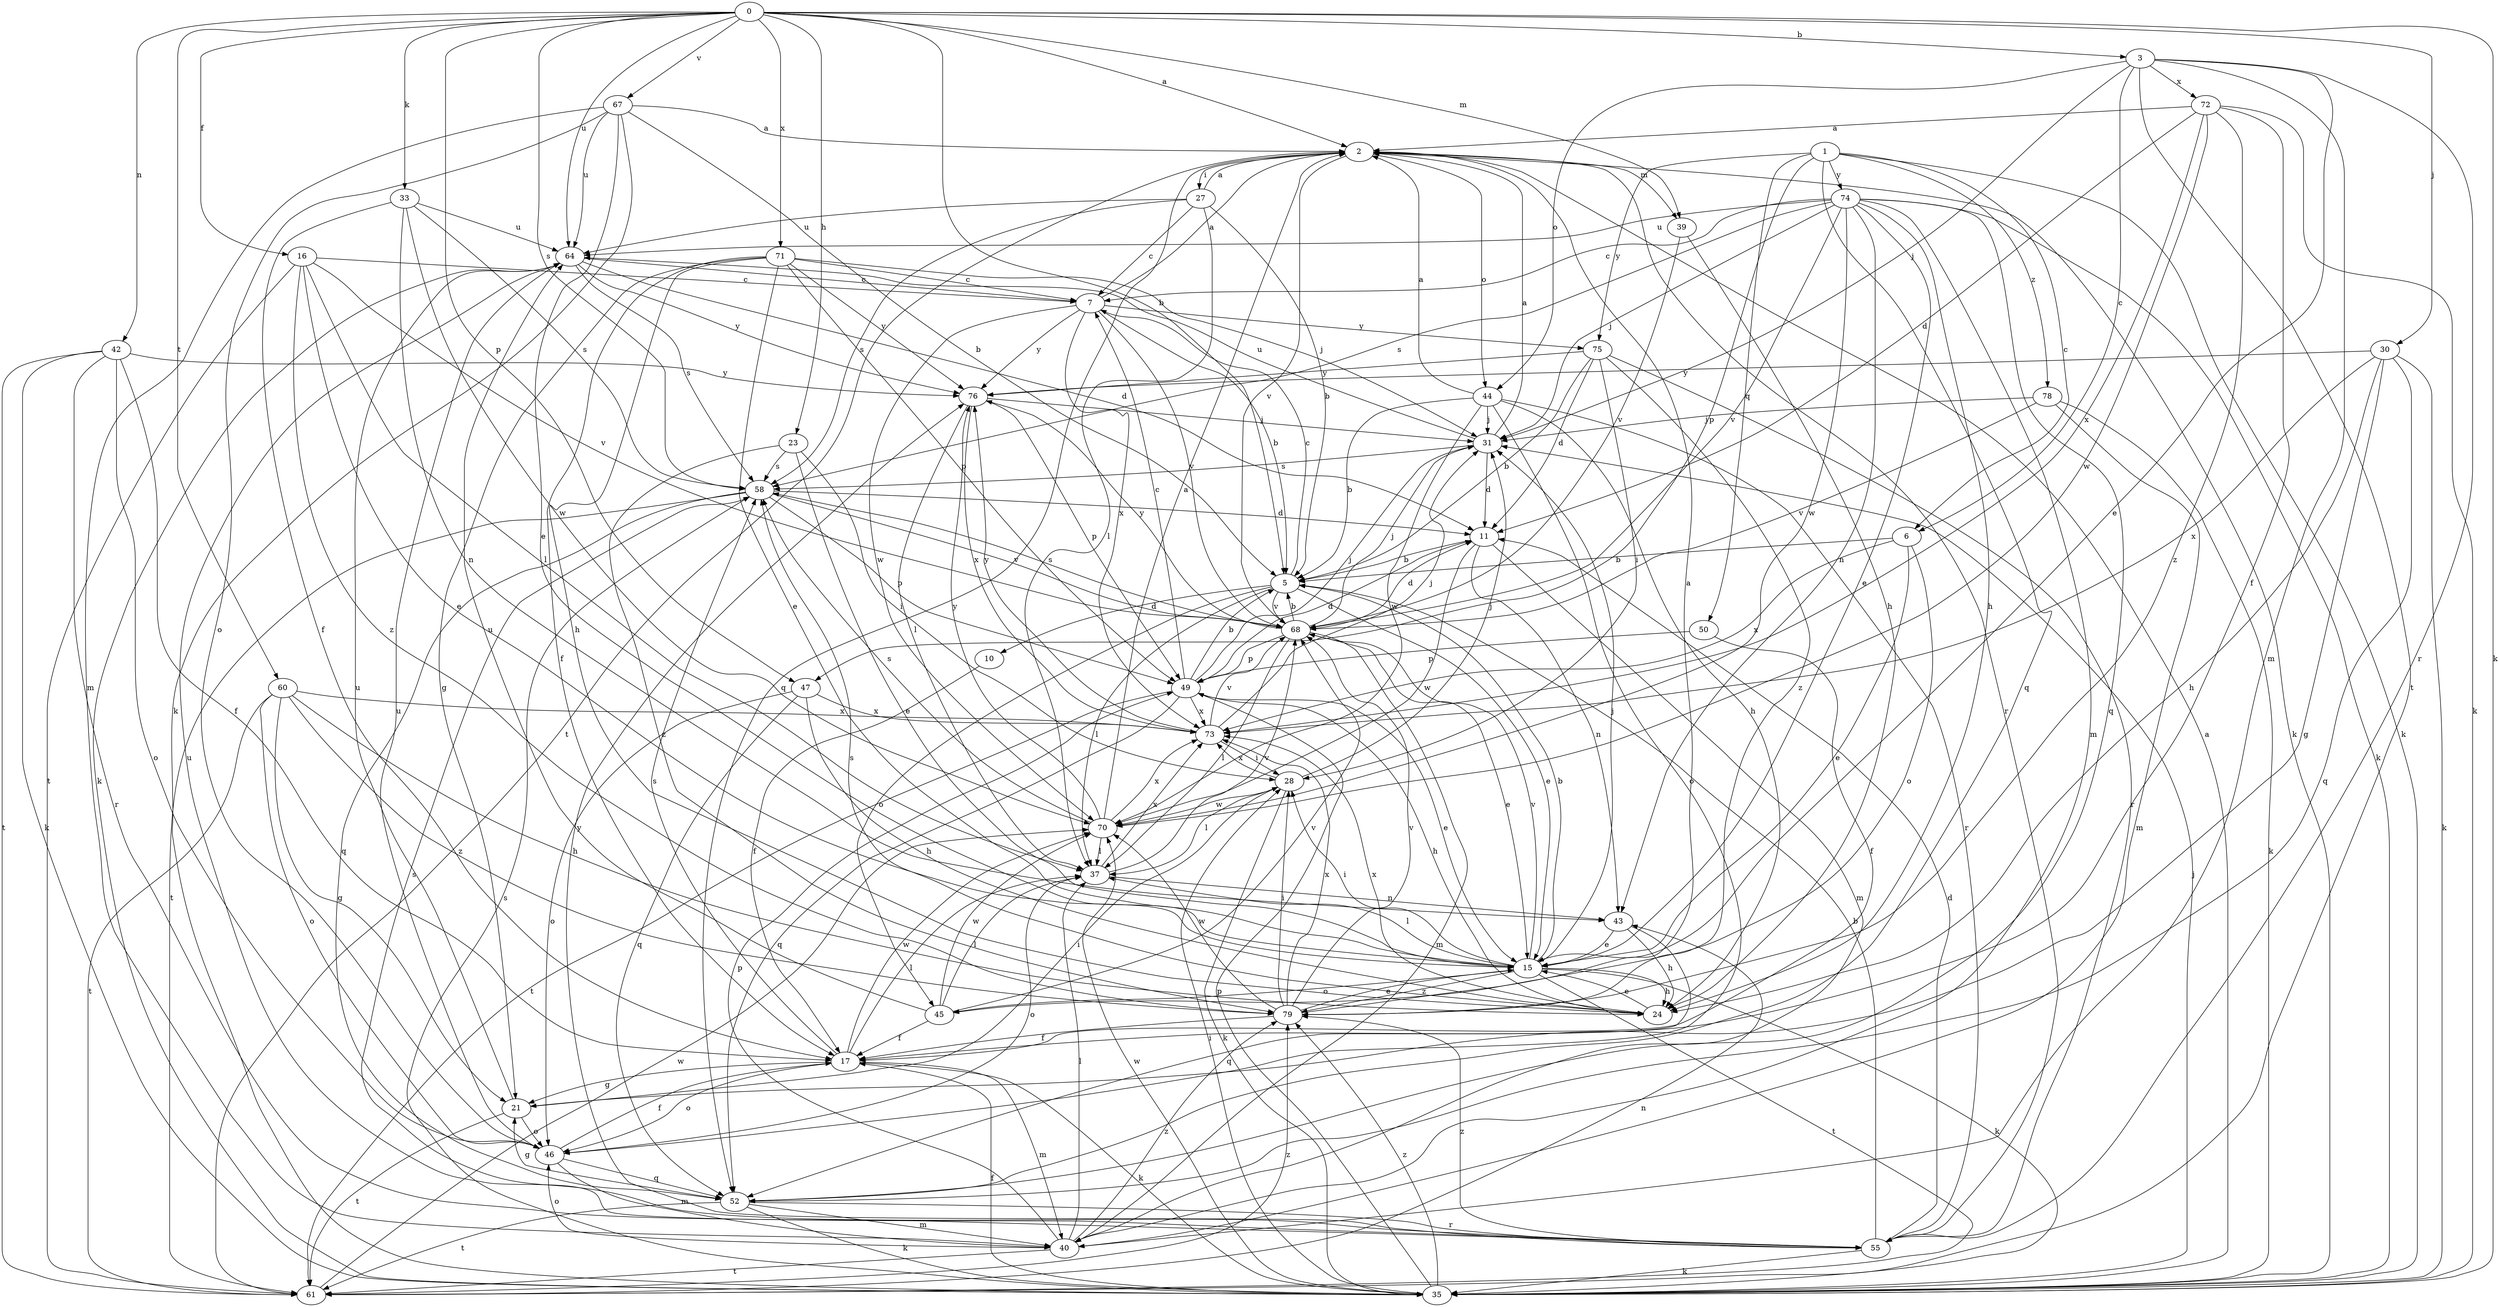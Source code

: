 strict digraph  {
0;
1;
2;
3;
5;
6;
7;
10;
11;
15;
16;
17;
21;
23;
24;
27;
28;
30;
31;
33;
35;
37;
39;
40;
42;
43;
44;
45;
46;
47;
49;
50;
52;
55;
58;
60;
61;
64;
67;
68;
70;
71;
72;
73;
74;
75;
76;
78;
79;
0 -> 2  [label=a];
0 -> 3  [label=b];
0 -> 5  [label=b];
0 -> 16  [label=f];
0 -> 23  [label=h];
0 -> 30  [label=j];
0 -> 33  [label=k];
0 -> 35  [label=k];
0 -> 39  [label=m];
0 -> 42  [label=n];
0 -> 47  [label=p];
0 -> 58  [label=s];
0 -> 60  [label=t];
0 -> 64  [label=u];
0 -> 67  [label=v];
0 -> 71  [label=x];
1 -> 6  [label=c];
1 -> 35  [label=k];
1 -> 47  [label=p];
1 -> 50  [label=q];
1 -> 52  [label=q];
1 -> 74  [label=y];
1 -> 75  [label=y];
1 -> 78  [label=z];
2 -> 27  [label=i];
2 -> 35  [label=k];
2 -> 39  [label=m];
2 -> 44  [label=o];
2 -> 52  [label=q];
2 -> 55  [label=r];
2 -> 61  [label=t];
2 -> 68  [label=v];
3 -> 6  [label=c];
3 -> 15  [label=e];
3 -> 31  [label=j];
3 -> 40  [label=m];
3 -> 44  [label=o];
3 -> 55  [label=r];
3 -> 61  [label=t];
3 -> 72  [label=x];
5 -> 7  [label=c];
5 -> 10  [label=d];
5 -> 15  [label=e];
5 -> 37  [label=l];
5 -> 45  [label=o];
5 -> 68  [label=v];
6 -> 5  [label=b];
6 -> 15  [label=e];
6 -> 45  [label=o];
6 -> 73  [label=x];
7 -> 2  [label=a];
7 -> 5  [label=b];
7 -> 68  [label=v];
7 -> 70  [label=w];
7 -> 73  [label=x];
7 -> 75  [label=y];
7 -> 76  [label=y];
10 -> 17  [label=f];
11 -> 5  [label=b];
11 -> 40  [label=m];
11 -> 43  [label=n];
11 -> 70  [label=w];
15 -> 5  [label=b];
15 -> 24  [label=h];
15 -> 28  [label=i];
15 -> 31  [label=j];
15 -> 35  [label=k];
15 -> 37  [label=l];
15 -> 45  [label=o];
15 -> 61  [label=t];
15 -> 68  [label=v];
15 -> 79  [label=z];
16 -> 7  [label=c];
16 -> 15  [label=e];
16 -> 37  [label=l];
16 -> 61  [label=t];
16 -> 68  [label=v];
16 -> 79  [label=z];
17 -> 21  [label=g];
17 -> 35  [label=k];
17 -> 37  [label=l];
17 -> 40  [label=m];
17 -> 46  [label=o];
17 -> 58  [label=s];
17 -> 70  [label=w];
21 -> 28  [label=i];
21 -> 46  [label=o];
21 -> 61  [label=t];
21 -> 64  [label=u];
23 -> 15  [label=e];
23 -> 28  [label=i];
23 -> 58  [label=s];
23 -> 79  [label=z];
24 -> 15  [label=e];
24 -> 58  [label=s];
24 -> 73  [label=x];
27 -> 2  [label=a];
27 -> 5  [label=b];
27 -> 7  [label=c];
27 -> 37  [label=l];
27 -> 58  [label=s];
27 -> 64  [label=u];
28 -> 31  [label=j];
28 -> 35  [label=k];
28 -> 37  [label=l];
28 -> 70  [label=w];
28 -> 73  [label=x];
30 -> 21  [label=g];
30 -> 24  [label=h];
30 -> 35  [label=k];
30 -> 52  [label=q];
30 -> 73  [label=x];
30 -> 76  [label=y];
31 -> 2  [label=a];
31 -> 11  [label=d];
31 -> 58  [label=s];
31 -> 64  [label=u];
33 -> 17  [label=f];
33 -> 43  [label=n];
33 -> 58  [label=s];
33 -> 64  [label=u];
33 -> 70  [label=w];
35 -> 2  [label=a];
35 -> 17  [label=f];
35 -> 28  [label=i];
35 -> 31  [label=j];
35 -> 49  [label=p];
35 -> 58  [label=s];
35 -> 70  [label=w];
35 -> 79  [label=z];
37 -> 43  [label=n];
37 -> 46  [label=o];
37 -> 68  [label=v];
37 -> 73  [label=x];
39 -> 24  [label=h];
39 -> 68  [label=v];
40 -> 37  [label=l];
40 -> 46  [label=o];
40 -> 49  [label=p];
40 -> 61  [label=t];
40 -> 79  [label=z];
42 -> 17  [label=f];
42 -> 35  [label=k];
42 -> 46  [label=o];
42 -> 55  [label=r];
42 -> 61  [label=t];
42 -> 76  [label=y];
43 -> 15  [label=e];
43 -> 24  [label=h];
43 -> 52  [label=q];
44 -> 2  [label=a];
44 -> 5  [label=b];
44 -> 24  [label=h];
44 -> 31  [label=j];
44 -> 46  [label=o];
44 -> 55  [label=r];
44 -> 70  [label=w];
45 -> 17  [label=f];
45 -> 37  [label=l];
45 -> 64  [label=u];
45 -> 68  [label=v];
45 -> 70  [label=w];
46 -> 17  [label=f];
46 -> 40  [label=m];
46 -> 52  [label=q];
46 -> 64  [label=u];
47 -> 24  [label=h];
47 -> 46  [label=o];
47 -> 52  [label=q];
47 -> 73  [label=x];
49 -> 5  [label=b];
49 -> 7  [label=c];
49 -> 11  [label=d];
49 -> 15  [label=e];
49 -> 24  [label=h];
49 -> 31  [label=j];
49 -> 52  [label=q];
49 -> 61  [label=t];
49 -> 73  [label=x];
50 -> 17  [label=f];
50 -> 49  [label=p];
52 -> 21  [label=g];
52 -> 35  [label=k];
52 -> 40  [label=m];
52 -> 55  [label=r];
52 -> 61  [label=t];
55 -> 5  [label=b];
55 -> 11  [label=d];
55 -> 35  [label=k];
55 -> 58  [label=s];
55 -> 64  [label=u];
55 -> 76  [label=y];
55 -> 79  [label=z];
58 -> 11  [label=d];
58 -> 49  [label=p];
58 -> 52  [label=q];
58 -> 61  [label=t];
58 -> 68  [label=v];
60 -> 21  [label=g];
60 -> 24  [label=h];
60 -> 46  [label=o];
60 -> 61  [label=t];
60 -> 73  [label=x];
60 -> 79  [label=z];
61 -> 43  [label=n];
61 -> 70  [label=w];
61 -> 79  [label=z];
64 -> 7  [label=c];
64 -> 11  [label=d];
64 -> 35  [label=k];
64 -> 58  [label=s];
64 -> 76  [label=y];
67 -> 2  [label=a];
67 -> 5  [label=b];
67 -> 15  [label=e];
67 -> 35  [label=k];
67 -> 40  [label=m];
67 -> 46  [label=o];
67 -> 64  [label=u];
68 -> 5  [label=b];
68 -> 11  [label=d];
68 -> 15  [label=e];
68 -> 31  [label=j];
68 -> 37  [label=l];
68 -> 40  [label=m];
68 -> 49  [label=p];
68 -> 58  [label=s];
68 -> 76  [label=y];
70 -> 2  [label=a];
70 -> 37  [label=l];
70 -> 58  [label=s];
70 -> 73  [label=x];
70 -> 76  [label=y];
71 -> 7  [label=c];
71 -> 15  [label=e];
71 -> 17  [label=f];
71 -> 21  [label=g];
71 -> 24  [label=h];
71 -> 31  [label=j];
71 -> 49  [label=p];
71 -> 76  [label=y];
72 -> 2  [label=a];
72 -> 11  [label=d];
72 -> 17  [label=f];
72 -> 35  [label=k];
72 -> 70  [label=w];
72 -> 73  [label=x];
72 -> 79  [label=z];
73 -> 28  [label=i];
73 -> 31  [label=j];
73 -> 68  [label=v];
73 -> 76  [label=y];
74 -> 7  [label=c];
74 -> 15  [label=e];
74 -> 24  [label=h];
74 -> 31  [label=j];
74 -> 35  [label=k];
74 -> 40  [label=m];
74 -> 43  [label=n];
74 -> 52  [label=q];
74 -> 58  [label=s];
74 -> 64  [label=u];
74 -> 68  [label=v];
74 -> 70  [label=w];
75 -> 5  [label=b];
75 -> 11  [label=d];
75 -> 28  [label=i];
75 -> 55  [label=r];
75 -> 76  [label=y];
75 -> 79  [label=z];
76 -> 31  [label=j];
76 -> 37  [label=l];
76 -> 49  [label=p];
76 -> 73  [label=x];
78 -> 31  [label=j];
78 -> 35  [label=k];
78 -> 40  [label=m];
78 -> 68  [label=v];
79 -> 2  [label=a];
79 -> 15  [label=e];
79 -> 17  [label=f];
79 -> 28  [label=i];
79 -> 68  [label=v];
79 -> 70  [label=w];
79 -> 73  [label=x];
}
